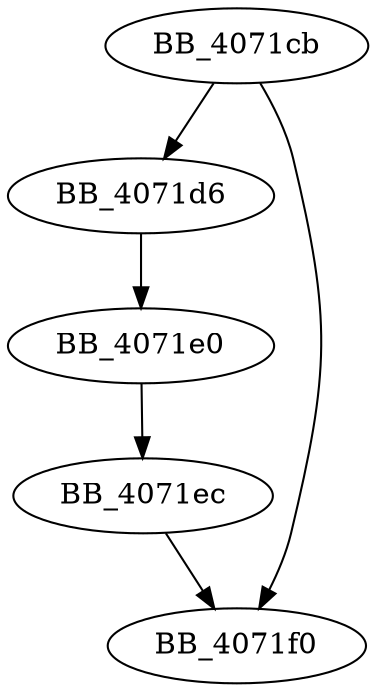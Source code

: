 DiGraph __shift{
BB_4071cb->BB_4071d6
BB_4071cb->BB_4071f0
BB_4071d6->BB_4071e0
BB_4071e0->BB_4071ec
BB_4071ec->BB_4071f0
}
